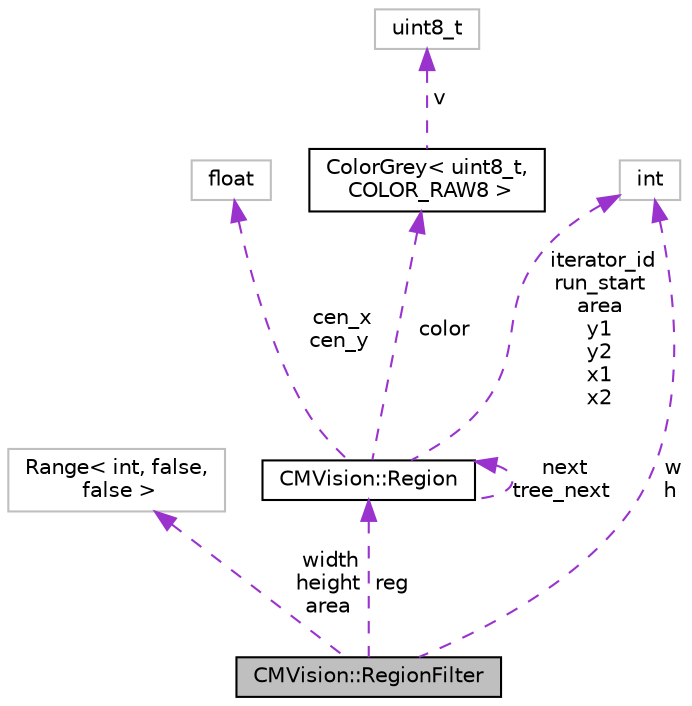 digraph "CMVision::RegionFilter"
{
 // INTERACTIVE_SVG=YES
  edge [fontname="Helvetica",fontsize="10",labelfontname="Helvetica",labelfontsize="10"];
  node [fontname="Helvetica",fontsize="10",shape=record];
  Node1 [label="CMVision::RegionFilter",height=0.2,width=0.4,color="black", fillcolor="grey75", style="filled", fontcolor="black"];
  Node2 -> Node1 [dir="back",color="darkorchid3",fontsize="10",style="dashed",label=" width\nheight\narea" ,fontname="Helvetica"];
  Node2 [label="Range\< int, false,\l false \>",height=0.2,width=0.4,color="grey75", fillcolor="white", style="filled"];
  Node3 -> Node1 [dir="back",color="darkorchid3",fontsize="10",style="dashed",label=" reg" ,fontname="Helvetica"];
  Node3 [label="CMVision::Region",height=0.2,width=0.4,color="black", fillcolor="white", style="filled",URL="$da/deb/class_c_m_vision_1_1_region.html"];
  Node4 -> Node3 [dir="back",color="darkorchid3",fontsize="10",style="dashed",label=" cen_x\ncen_y" ,fontname="Helvetica"];
  Node4 [label="float",height=0.2,width=0.4,color="grey75", fillcolor="white", style="filled"];
  Node3 -> Node3 [dir="back",color="darkorchid3",fontsize="10",style="dashed",label=" next\ntree_next" ,fontname="Helvetica"];
  Node5 -> Node3 [dir="back",color="darkorchid3",fontsize="10",style="dashed",label=" iterator_id\nrun_start\narea\ny1\ny2\nx1\nx2" ,fontname="Helvetica"];
  Node5 [label="int",height=0.2,width=0.4,color="grey75", fillcolor="white", style="filled"];
  Node6 -> Node3 [dir="back",color="darkorchid3",fontsize="10",style="dashed",label=" color" ,fontname="Helvetica"];
  Node6 [label="ColorGrey\< uint8_t,\l COLOR_RAW8 \>",height=0.2,width=0.4,color="black", fillcolor="white", style="filled",URL="$db/d8f/class_color_grey.html"];
  Node7 -> Node6 [dir="back",color="darkorchid3",fontsize="10",style="dashed",label=" v" ,fontname="Helvetica"];
  Node7 [label="uint8_t",height=0.2,width=0.4,color="grey75", fillcolor="white", style="filled"];
  Node5 -> Node1 [dir="back",color="darkorchid3",fontsize="10",style="dashed",label=" w\nh" ,fontname="Helvetica"];
}

